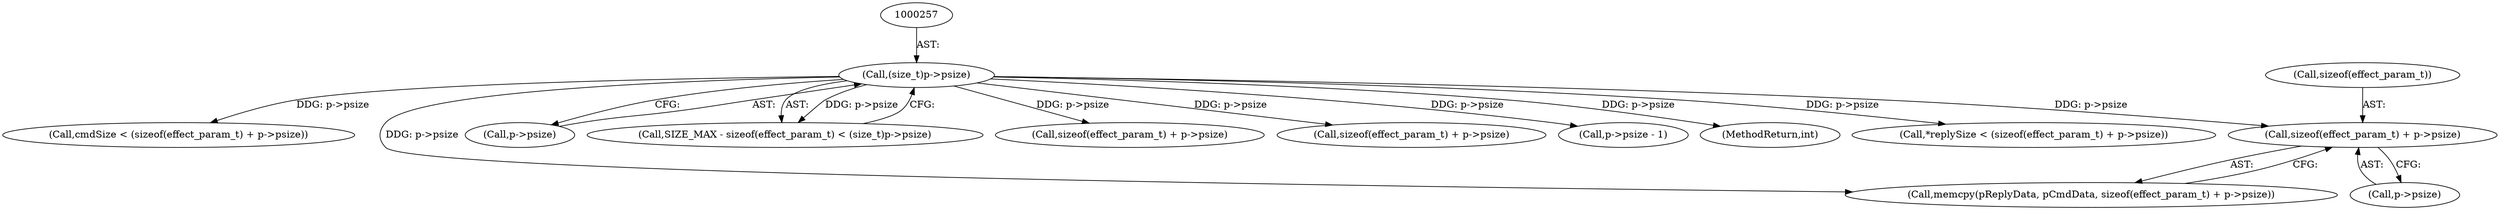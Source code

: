 digraph "0_Android_f490fc335772a9b14e78997486f4a572b0594c04_0@pointer" {
"1000313" [label="(Call,sizeof(effect_param_t) + p->psize)"];
"1000256" [label="(Call,(size_t)p->psize)"];
"1000316" [label="(Call,p->psize)"];
"1000279" [label="(Call,cmdSize < (sizeof(effect_param_t) + p->psize))"];
"1000313" [label="(Call,sizeof(effect_param_t) + p->psize)"];
"1000310" [label="(Call,memcpy(pReplyData, pCmdData, sizeof(effect_param_t) + p->psize))"];
"1000258" [label="(Call,p->psize)"];
"1000251" [label="(Call,SIZE_MAX - sizeof(effect_param_t) < (size_t)p->psize)"];
"1000314" [label="(Call,sizeof(effect_param_t))"];
"1000256" [label="(Call,(size_t)p->psize)"];
"1000281" [label="(Call,sizeof(effect_param_t) + p->psize)"];
"1000298" [label="(Call,sizeof(effect_param_t) + p->psize)"];
"1000330" [label="(Call,p->psize - 1)"];
"1000685" [label="(MethodReturn,int)"];
"1000295" [label="(Call,*replySize < (sizeof(effect_param_t) + p->psize))"];
"1000313" -> "1000310"  [label="AST: "];
"1000313" -> "1000316"  [label="CFG: "];
"1000314" -> "1000313"  [label="AST: "];
"1000316" -> "1000313"  [label="AST: "];
"1000310" -> "1000313"  [label="CFG: "];
"1000256" -> "1000313"  [label="DDG: p->psize"];
"1000256" -> "1000251"  [label="AST: "];
"1000256" -> "1000258"  [label="CFG: "];
"1000257" -> "1000256"  [label="AST: "];
"1000258" -> "1000256"  [label="AST: "];
"1000251" -> "1000256"  [label="CFG: "];
"1000256" -> "1000685"  [label="DDG: p->psize"];
"1000256" -> "1000251"  [label="DDG: p->psize"];
"1000256" -> "1000279"  [label="DDG: p->psize"];
"1000256" -> "1000281"  [label="DDG: p->psize"];
"1000256" -> "1000295"  [label="DDG: p->psize"];
"1000256" -> "1000298"  [label="DDG: p->psize"];
"1000256" -> "1000310"  [label="DDG: p->psize"];
"1000256" -> "1000330"  [label="DDG: p->psize"];
}
